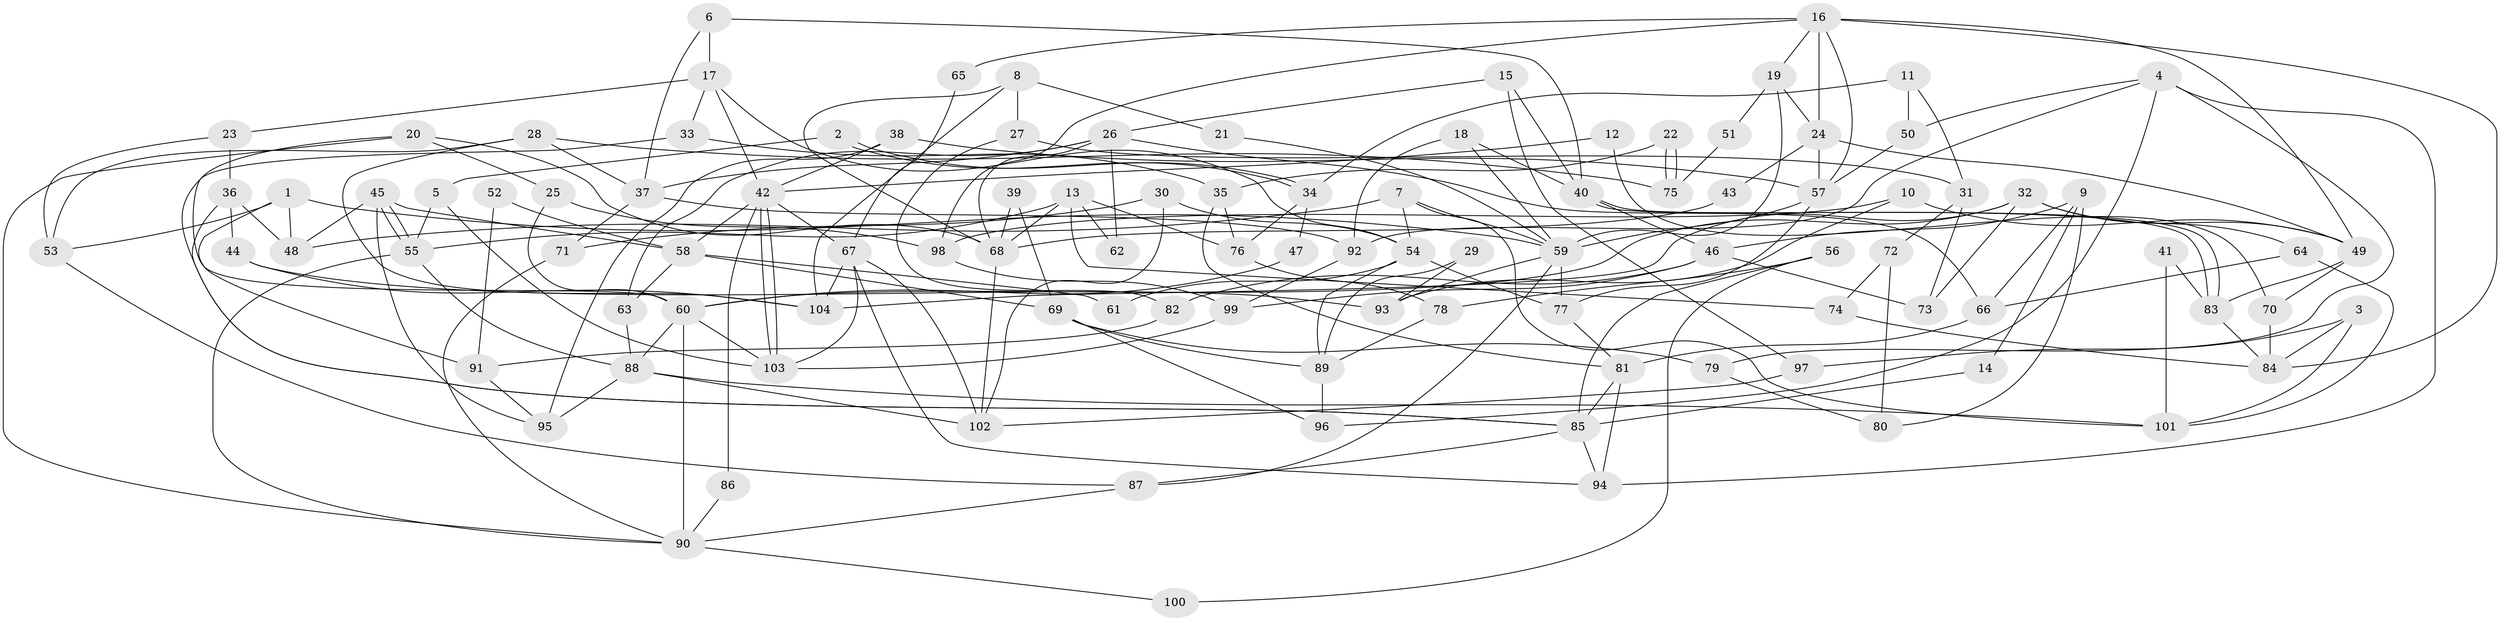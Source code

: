 // coarse degree distribution, {4: 0.1388888888888889, 3: 0.2361111111111111, 5: 0.1111111111111111, 6: 0.09722222222222222, 7: 0.1527777777777778, 2: 0.16666666666666666, 8: 0.027777777777777776, 10: 0.013888888888888888, 11: 0.027777777777777776, 9: 0.027777777777777776}
// Generated by graph-tools (version 1.1) at 2025/52/02/27/25 19:52:06]
// undirected, 104 vertices, 208 edges
graph export_dot {
graph [start="1"]
  node [color=gray90,style=filled];
  1;
  2;
  3;
  4;
  5;
  6;
  7;
  8;
  9;
  10;
  11;
  12;
  13;
  14;
  15;
  16;
  17;
  18;
  19;
  20;
  21;
  22;
  23;
  24;
  25;
  26;
  27;
  28;
  29;
  30;
  31;
  32;
  33;
  34;
  35;
  36;
  37;
  38;
  39;
  40;
  41;
  42;
  43;
  44;
  45;
  46;
  47;
  48;
  49;
  50;
  51;
  52;
  53;
  54;
  55;
  56;
  57;
  58;
  59;
  60;
  61;
  62;
  63;
  64;
  65;
  66;
  67;
  68;
  69;
  70;
  71;
  72;
  73;
  74;
  75;
  76;
  77;
  78;
  79;
  80;
  81;
  82;
  83;
  84;
  85;
  86;
  87;
  88;
  89;
  90;
  91;
  92;
  93;
  94;
  95;
  96;
  97;
  98;
  99;
  100;
  101;
  102;
  103;
  104;
  1 -- 48;
  1 -- 53;
  1 -- 59;
  1 -- 91;
  2 -- 34;
  2 -- 34;
  2 -- 5;
  3 -- 101;
  3 -- 97;
  3 -- 84;
  4 -- 92;
  4 -- 94;
  4 -- 50;
  4 -- 79;
  4 -- 96;
  5 -- 55;
  5 -- 103;
  6 -- 17;
  6 -- 37;
  6 -- 40;
  7 -- 101;
  7 -- 59;
  7 -- 48;
  7 -- 54;
  8 -- 68;
  8 -- 104;
  8 -- 21;
  8 -- 27;
  9 -- 66;
  9 -- 80;
  9 -- 14;
  9 -- 46;
  10 -- 98;
  10 -- 93;
  10 -- 49;
  11 -- 31;
  11 -- 50;
  11 -- 34;
  12 -- 70;
  12 -- 42;
  13 -- 76;
  13 -- 55;
  13 -- 62;
  13 -- 68;
  13 -- 74;
  14 -- 85;
  15 -- 40;
  15 -- 26;
  15 -- 97;
  16 -- 19;
  16 -- 84;
  16 -- 24;
  16 -- 49;
  16 -- 57;
  16 -- 65;
  16 -- 98;
  17 -- 54;
  17 -- 42;
  17 -- 23;
  17 -- 33;
  18 -- 40;
  18 -- 59;
  18 -- 92;
  19 -- 59;
  19 -- 24;
  19 -- 51;
  20 -- 68;
  20 -- 25;
  20 -- 60;
  20 -- 90;
  21 -- 59;
  22 -- 75;
  22 -- 75;
  22 -- 35;
  23 -- 36;
  23 -- 53;
  24 -- 49;
  24 -- 43;
  24 -- 57;
  25 -- 60;
  25 -- 98;
  26 -- 37;
  26 -- 63;
  26 -- 62;
  26 -- 66;
  26 -- 68;
  27 -- 82;
  27 -- 31;
  28 -- 104;
  28 -- 53;
  28 -- 37;
  28 -- 75;
  29 -- 93;
  29 -- 89;
  30 -- 54;
  30 -- 102;
  30 -- 71;
  31 -- 73;
  31 -- 72;
  32 -- 60;
  32 -- 49;
  32 -- 64;
  32 -- 73;
  32 -- 104;
  33 -- 85;
  33 -- 35;
  34 -- 47;
  34 -- 76;
  35 -- 81;
  35 -- 76;
  36 -- 48;
  36 -- 85;
  36 -- 44;
  37 -- 71;
  37 -- 92;
  38 -- 57;
  38 -- 42;
  38 -- 95;
  39 -- 69;
  39 -- 68;
  40 -- 83;
  40 -- 83;
  40 -- 46;
  41 -- 101;
  41 -- 83;
  42 -- 103;
  42 -- 103;
  42 -- 67;
  42 -- 58;
  42 -- 86;
  43 -- 68;
  44 -- 104;
  44 -- 93;
  45 -- 55;
  45 -- 55;
  45 -- 95;
  45 -- 48;
  45 -- 58;
  46 -- 73;
  46 -- 82;
  46 -- 99;
  47 -- 60;
  49 -- 70;
  49 -- 83;
  50 -- 57;
  51 -- 75;
  52 -- 58;
  52 -- 91;
  53 -- 87;
  54 -- 77;
  54 -- 61;
  54 -- 89;
  55 -- 90;
  55 -- 88;
  56 -- 78;
  56 -- 85;
  56 -- 100;
  57 -- 59;
  57 -- 77;
  58 -- 61;
  58 -- 63;
  58 -- 69;
  59 -- 77;
  59 -- 87;
  59 -- 93;
  60 -- 103;
  60 -- 88;
  60 -- 90;
  63 -- 88;
  64 -- 66;
  64 -- 101;
  65 -- 67;
  66 -- 81;
  67 -- 102;
  67 -- 103;
  67 -- 94;
  67 -- 104;
  68 -- 102;
  69 -- 89;
  69 -- 79;
  69 -- 96;
  70 -- 84;
  71 -- 90;
  72 -- 74;
  72 -- 80;
  74 -- 84;
  76 -- 78;
  77 -- 81;
  78 -- 89;
  79 -- 80;
  81 -- 94;
  81 -- 85;
  82 -- 91;
  83 -- 84;
  85 -- 87;
  85 -- 94;
  86 -- 90;
  87 -- 90;
  88 -- 95;
  88 -- 101;
  88 -- 102;
  89 -- 96;
  90 -- 100;
  91 -- 95;
  92 -- 99;
  97 -- 102;
  98 -- 99;
  99 -- 103;
}

